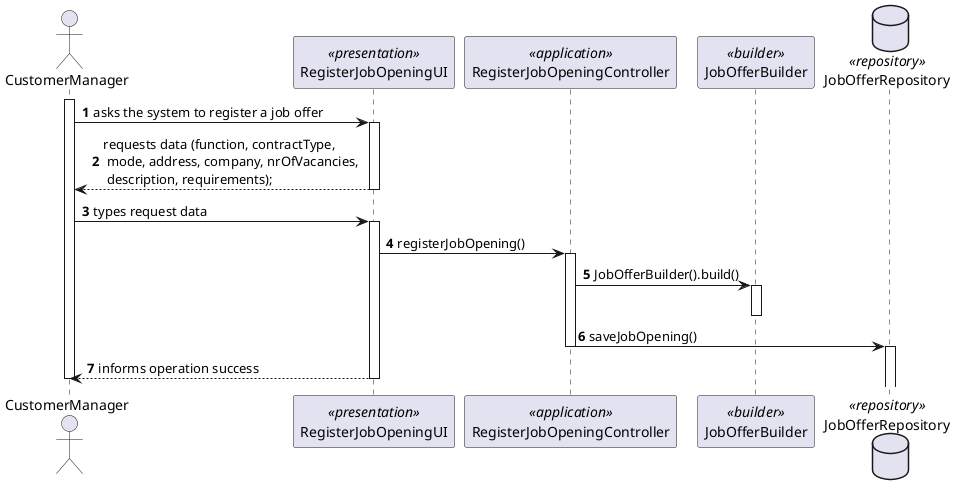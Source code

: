@startuml US1001_SD
autonumber

actor "CustomerManager" as CM
participant "RegisterJobOpeningUI" as UI <<presentation>>
participant "RegisterJobOpeningController" as CTRL <<application>>
participant "JobOfferBuilder" as CB <<builder>>

database JobOfferRepository as CR <<repository>>

activate CM

CM -> UI : asks the system to register a job offer
activate UI

UI --> CM : requests data (function, contractType, \n mode, address, company, nrOfVacancies, \n description, requirements);
deactivate UI

CM -> UI : types request data
activate UI

    UI -> CTRL : registerJobOpening()
    activate CTRL

        CTRL -> CB : JobOfferBuilder().build()
        activate CB
        deactivate CB


        CTRL -> CR : saveJobOpening()
        deactivate CTRL
        activate CR
        deactivate CR

    deactivate CTRL

UI --> CM : informs operation success

deactivate UI

deactivate CM

@enduml
